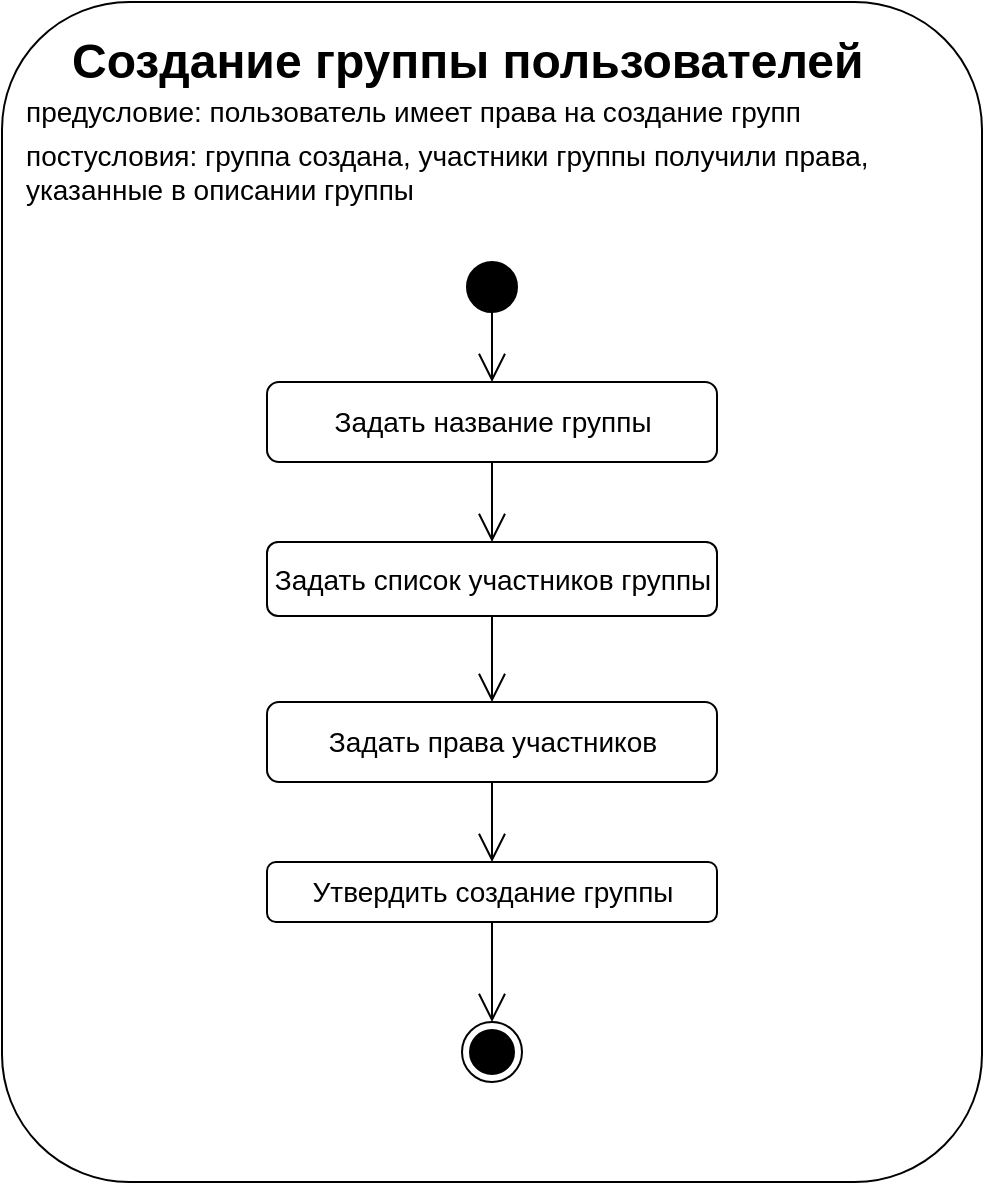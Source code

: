 <mxfile version="15.5.5" type="github">
  <diagram id="ni3mFV8vpvOt0gdGDAzr" name="Page-1">
    <mxGraphModel dx="782" dy="1121" grid="1" gridSize="10" guides="1" tooltips="1" connect="1" arrows="1" fold="1" page="1" pageScale="1" pageWidth="850" pageHeight="1100" math="0" shadow="0">
      <root>
        <mxCell id="0" />
        <mxCell id="1" parent="0" />
        <mxCell id="hOLm3DfoWOkRz1Ke9kRp-1" value="" style="rounded=1;whiteSpace=wrap;html=1;strokeColor=#000000;arcSize=13;" vertex="1" parent="1">
          <mxGeometry x="190" y="110" width="490" height="590" as="geometry" />
        </mxCell>
        <mxCell id="hOLm3DfoWOkRz1Ke9kRp-2" value="&lt;h1&gt;Создание группы пользователей&lt;/h1&gt;" style="text;html=1;strokeColor=none;fillColor=none;spacing=5;spacingTop=-20;whiteSpace=wrap;overflow=hidden;rounded=0;" vertex="1" parent="1">
          <mxGeometry x="220" y="120" width="420" height="40" as="geometry" />
        </mxCell>
        <mxCell id="hOLm3DfoWOkRz1Ke9kRp-3" value="предусловие: пользователь имеет права на создание групп" style="text;html=1;strokeColor=none;fillColor=none;align=left;verticalAlign=middle;whiteSpace=wrap;rounded=0;fontSize=14;" vertex="1" parent="1">
          <mxGeometry x="200" y="150" width="430" height="30" as="geometry" />
        </mxCell>
        <mxCell id="hOLm3DfoWOkRz1Ke9kRp-4" value="постусловия: группа создана, участники группы получили права, указанные в описании группы" style="text;html=1;strokeColor=none;fillColor=none;align=left;verticalAlign=middle;whiteSpace=wrap;rounded=0;fontSize=14;" vertex="1" parent="1">
          <mxGeometry x="200" y="180" width="430" height="30" as="geometry" />
        </mxCell>
        <mxCell id="hOLm3DfoWOkRz1Ke9kRp-5" style="edgeStyle=orthogonalEdgeStyle;rounded=0;orthogonalLoop=1;jettySize=auto;html=1;fontSize=14;strokeColor=#000000;endArrow=open;endFill=0;startSize=6;endSize=12;" edge="1" parent="1" source="hOLm3DfoWOkRz1Ke9kRp-6" target="hOLm3DfoWOkRz1Ke9kRp-8">
          <mxGeometry relative="1" as="geometry" />
        </mxCell>
        <mxCell id="hOLm3DfoWOkRz1Ke9kRp-6" value="" style="ellipse;whiteSpace=wrap;html=1;aspect=fixed;fontSize=14;strokeColor=#000000;align=left;fillColor=#000000;" vertex="1" parent="1">
          <mxGeometry x="422.5" y="240" width="25" height="25" as="geometry" />
        </mxCell>
        <mxCell id="hOLm3DfoWOkRz1Ke9kRp-7" style="edgeStyle=orthogonalEdgeStyle;rounded=0;orthogonalLoop=1;jettySize=auto;html=1;fontSize=14;endArrow=open;endFill=0;startSize=6;endSize=12;strokeColor=#000000;" edge="1" parent="1" source="hOLm3DfoWOkRz1Ke9kRp-8" target="hOLm3DfoWOkRz1Ke9kRp-10">
          <mxGeometry relative="1" as="geometry" />
        </mxCell>
        <mxCell id="hOLm3DfoWOkRz1Ke9kRp-8" value="Задать название группы" style="rounded=1;whiteSpace=wrap;html=1;fontSize=14;strokeColor=#000000;align=center;" vertex="1" parent="1">
          <mxGeometry x="322.5" y="300" width="225" height="40" as="geometry" />
        </mxCell>
        <mxCell id="hOLm3DfoWOkRz1Ke9kRp-9" style="edgeStyle=orthogonalEdgeStyle;rounded=0;orthogonalLoop=1;jettySize=auto;html=1;fontSize=14;endArrow=open;endFill=0;startSize=6;endSize=12;strokeColor=#000000;" edge="1" parent="1" source="hOLm3DfoWOkRz1Ke9kRp-10" target="hOLm3DfoWOkRz1Ke9kRp-12">
          <mxGeometry relative="1" as="geometry" />
        </mxCell>
        <mxCell id="hOLm3DfoWOkRz1Ke9kRp-10" value="Задать список участников группы" style="rounded=1;whiteSpace=wrap;html=1;fontSize=14;strokeColor=#000000;align=center;" vertex="1" parent="1">
          <mxGeometry x="322.5" y="380" width="225" height="37" as="geometry" />
        </mxCell>
        <mxCell id="hOLm3DfoWOkRz1Ke9kRp-11" style="edgeStyle=orthogonalEdgeStyle;rounded=0;orthogonalLoop=1;jettySize=auto;html=1;fontSize=14;endArrow=open;endFill=0;startSize=6;endSize=12;strokeColor=#000000;" edge="1" parent="1" source="hOLm3DfoWOkRz1Ke9kRp-12" target="hOLm3DfoWOkRz1Ke9kRp-16">
          <mxGeometry relative="1" as="geometry">
            <mxPoint x="435" y="510" as="targetPoint" />
          </mxGeometry>
        </mxCell>
        <mxCell id="hOLm3DfoWOkRz1Ke9kRp-12" value="Задать права участников" style="rounded=1;whiteSpace=wrap;html=1;fontSize=14;strokeColor=#000000;align=center;spacingTop=0;spacingBottom=0;spacing=2;" vertex="1" parent="1">
          <mxGeometry x="322.5" y="460" width="225" height="40" as="geometry" />
        </mxCell>
        <mxCell id="hOLm3DfoWOkRz1Ke9kRp-15" style="edgeStyle=orthogonalEdgeStyle;rounded=0;orthogonalLoop=1;jettySize=auto;html=1;fontSize=14;endArrow=open;endFill=0;startSize=6;endSize=12;strokeColor=#000000;" edge="1" parent="1" source="hOLm3DfoWOkRz1Ke9kRp-16" target="hOLm3DfoWOkRz1Ke9kRp-17">
          <mxGeometry relative="1" as="geometry" />
        </mxCell>
        <mxCell id="hOLm3DfoWOkRz1Ke9kRp-16" value="Утвердить создание группы" style="rounded=1;whiteSpace=wrap;html=1;fontSize=14;strokeColor=#000000;align=center;" vertex="1" parent="1">
          <mxGeometry x="322.5" y="540" width="225" height="30" as="geometry" />
        </mxCell>
        <mxCell id="hOLm3DfoWOkRz1Ke9kRp-17" value="" style="ellipse;html=1;shape=endState;fillColor=#000000;strokeColor=#000000;fontSize=14;align=center;" vertex="1" parent="1">
          <mxGeometry x="420" y="620" width="30" height="30" as="geometry" />
        </mxCell>
      </root>
    </mxGraphModel>
  </diagram>
</mxfile>
